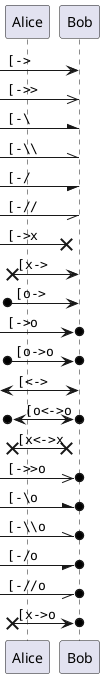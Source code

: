 @startuml Incoming Messages Arrow
participant Alice as a
participant Bob   as b
[->      b : ""[->   ""
[->>     b : ""[->>  ""
[-\      b : ""[-\   ""
[-\\     b : ""[-\\\\""
[-/      b : ""[-/   ""
[-//     b : ""[-//  ""
[->x     b : ""[->x  ""
[x->     b : ""[x->  ""
[o->     b : ""[o->  ""
[->o     b : ""[->o  ""
[o->o    b : ""[o->o ""
[<->     b : ""[<->  ""
[o<->o   b : ""[o<->o""
[x<->x   b : ""[x<->x""
[->>o    b : ""[->>o ""
[-\o     b : ""[-\o  ""
[-\\o    b : ""[-\\\\o""
[-/o     b : ""[-/o  ""
[-//o    b : ""[-//o ""
[x->o    b : ""[x->o ""
@enduml
